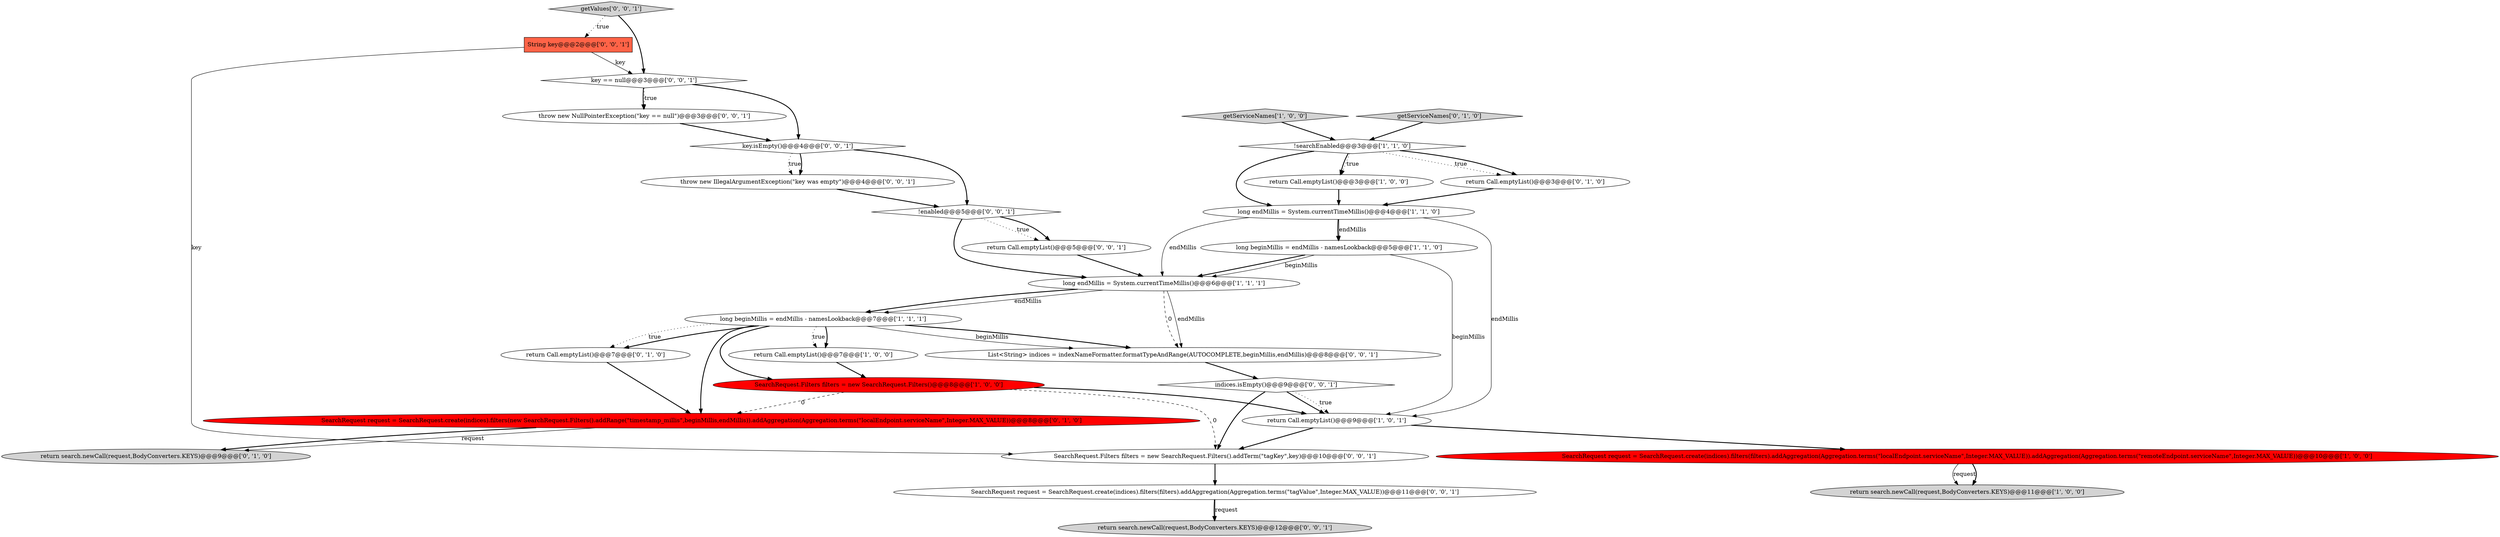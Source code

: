 digraph {
1 [style = filled, label = "SearchRequest.Filters filters = new SearchRequest.Filters()@@@8@@@['1', '0', '0']", fillcolor = red, shape = ellipse image = "AAA1AAABBB1BBB"];
27 [style = filled, label = "!enabled@@@5@@@['0', '0', '1']", fillcolor = white, shape = diamond image = "AAA0AAABBB3BBB"];
11 [style = filled, label = "!searchEnabled@@@3@@@['1', '1', '0']", fillcolor = white, shape = diamond image = "AAA0AAABBB1BBB"];
24 [style = filled, label = "return Call.emptyList()@@@5@@@['0', '0', '1']", fillcolor = white, shape = ellipse image = "AAA0AAABBB3BBB"];
20 [style = filled, label = "indices.isEmpty()@@@9@@@['0', '0', '1']", fillcolor = white, shape = diamond image = "AAA0AAABBB3BBB"];
0 [style = filled, label = "SearchRequest request = SearchRequest.create(indices).filters(filters).addAggregation(Aggregation.terms(\"localEndpoint.serviceName\",Integer.MAX_VALUE)).addAggregation(Aggregation.terms(\"remoteEndpoint.serviceName\",Integer.MAX_VALUE))@@@10@@@['1', '0', '0']", fillcolor = red, shape = ellipse image = "AAA1AAABBB1BBB"];
12 [style = filled, label = "return search.newCall(request,BodyConverters.KEYS)@@@9@@@['0', '1', '0']", fillcolor = lightgray, shape = ellipse image = "AAA0AAABBB2BBB"];
10 [style = filled, label = "long endMillis = System.currentTimeMillis()@@@4@@@['1', '1', '0']", fillcolor = white, shape = ellipse image = "AAA0AAABBB1BBB"];
26 [style = filled, label = "throw new NullPointerException(\"key == null\")@@@3@@@['0', '0', '1']", fillcolor = white, shape = ellipse image = "AAA0AAABBB3BBB"];
13 [style = filled, label = "return Call.emptyList()@@@3@@@['0', '1', '0']", fillcolor = white, shape = ellipse image = "AAA0AAABBB2BBB"];
4 [style = filled, label = "long beginMillis = endMillis - namesLookback@@@7@@@['1', '1', '1']", fillcolor = white, shape = ellipse image = "AAA0AAABBB1BBB"];
9 [style = filled, label = "getServiceNames['1', '0', '0']", fillcolor = lightgray, shape = diamond image = "AAA0AAABBB1BBB"];
18 [style = filled, label = "SearchRequest.Filters filters = new SearchRequest.Filters().addTerm(\"tagKey\",key)@@@10@@@['0', '0', '1']", fillcolor = white, shape = ellipse image = "AAA0AAABBB3BBB"];
8 [style = filled, label = "long endMillis = System.currentTimeMillis()@@@6@@@['1', '1', '1']", fillcolor = white, shape = ellipse image = "AAA0AAABBB1BBB"];
14 [style = filled, label = "SearchRequest request = SearchRequest.create(indices).filters(new SearchRequest.Filters().addRange(\"timestamp_millis\",beginMillis,endMillis)).addAggregation(Aggregation.terms(\"localEndpoint.serviceName\",Integer.MAX_VALUE))@@@8@@@['0', '1', '0']", fillcolor = red, shape = ellipse image = "AAA1AAABBB2BBB"];
2 [style = filled, label = "return Call.emptyList()@@@7@@@['1', '0', '0']", fillcolor = white, shape = ellipse image = "AAA0AAABBB1BBB"];
5 [style = filled, label = "return search.newCall(request,BodyConverters.KEYS)@@@11@@@['1', '0', '0']", fillcolor = lightgray, shape = ellipse image = "AAA0AAABBB1BBB"];
22 [style = filled, label = "key.isEmpty()@@@4@@@['0', '0', '1']", fillcolor = white, shape = diamond image = "AAA0AAABBB3BBB"];
7 [style = filled, label = "return Call.emptyList()@@@3@@@['1', '0', '0']", fillcolor = white, shape = ellipse image = "AAA0AAABBB1BBB"];
17 [style = filled, label = "String key@@@2@@@['0', '0', '1']", fillcolor = tomato, shape = box image = "AAA0AAABBB3BBB"];
6 [style = filled, label = "long beginMillis = endMillis - namesLookback@@@5@@@['1', '1', '0']", fillcolor = white, shape = ellipse image = "AAA0AAABBB1BBB"];
3 [style = filled, label = "return Call.emptyList()@@@9@@@['1', '0', '1']", fillcolor = white, shape = ellipse image = "AAA0AAABBB1BBB"];
28 [style = filled, label = "throw new IllegalArgumentException(\"key was empty\")@@@4@@@['0', '0', '1']", fillcolor = white, shape = ellipse image = "AAA0AAABBB3BBB"];
23 [style = filled, label = "SearchRequest request = SearchRequest.create(indices).filters(filters).addAggregation(Aggregation.terms(\"tagValue\",Integer.MAX_VALUE))@@@11@@@['0', '0', '1']", fillcolor = white, shape = ellipse image = "AAA0AAABBB3BBB"];
21 [style = filled, label = "return search.newCall(request,BodyConverters.KEYS)@@@12@@@['0', '0', '1']", fillcolor = lightgray, shape = ellipse image = "AAA0AAABBB3BBB"];
29 [style = filled, label = "getValues['0', '0', '1']", fillcolor = lightgray, shape = diamond image = "AAA0AAABBB3BBB"];
16 [style = filled, label = "getServiceNames['0', '1', '0']", fillcolor = lightgray, shape = diamond image = "AAA0AAABBB2BBB"];
15 [style = filled, label = "return Call.emptyList()@@@7@@@['0', '1', '0']", fillcolor = white, shape = ellipse image = "AAA0AAABBB2BBB"];
25 [style = filled, label = "List<String> indices = indexNameFormatter.formatTypeAndRange(AUTOCOMPLETE,beginMillis,endMillis)@@@8@@@['0', '0', '1']", fillcolor = white, shape = ellipse image = "AAA0AAABBB3BBB"];
19 [style = filled, label = "key == null@@@3@@@['0', '0', '1']", fillcolor = white, shape = diamond image = "AAA0AAABBB3BBB"];
11->7 [style = dotted, label="true"];
13->10 [style = bold, label=""];
10->8 [style = solid, label="endMillis"];
29->17 [style = dotted, label="true"];
4->14 [style = bold, label=""];
16->11 [style = bold, label=""];
6->3 [style = solid, label="beginMillis"];
9->11 [style = bold, label=""];
18->23 [style = bold, label=""];
15->14 [style = bold, label=""];
4->25 [style = bold, label=""];
1->14 [style = dashed, label="0"];
7->10 [style = bold, label=""];
10->6 [style = solid, label="endMillis"];
2->1 [style = bold, label=""];
4->15 [style = bold, label=""];
14->12 [style = solid, label="request"];
1->3 [style = bold, label=""];
22->28 [style = dotted, label="true"];
8->4 [style = solid, label="endMillis"];
22->28 [style = bold, label=""];
1->18 [style = dashed, label="0"];
20->3 [style = bold, label=""];
27->24 [style = dotted, label="true"];
11->13 [style = dotted, label="true"];
4->15 [style = dotted, label="true"];
4->2 [style = bold, label=""];
10->6 [style = bold, label=""];
3->0 [style = bold, label=""];
26->22 [style = bold, label=""];
0->5 [style = solid, label="request"];
3->18 [style = bold, label=""];
20->18 [style = bold, label=""];
25->20 [style = bold, label=""];
17->19 [style = solid, label="key"];
29->19 [style = bold, label=""];
22->27 [style = bold, label=""];
23->21 [style = bold, label=""];
11->10 [style = bold, label=""];
8->25 [style = solid, label="endMillis"];
19->26 [style = bold, label=""];
23->21 [style = solid, label="request"];
14->12 [style = bold, label=""];
11->13 [style = bold, label=""];
6->8 [style = bold, label=""];
17->18 [style = solid, label="key"];
20->3 [style = dotted, label="true"];
8->25 [style = dashed, label="0"];
27->24 [style = bold, label=""];
4->1 [style = bold, label=""];
28->27 [style = bold, label=""];
8->4 [style = bold, label=""];
24->8 [style = bold, label=""];
4->25 [style = solid, label="beginMillis"];
6->8 [style = solid, label="beginMillis"];
19->22 [style = bold, label=""];
27->8 [style = bold, label=""];
10->3 [style = solid, label="endMillis"];
4->2 [style = dotted, label="true"];
11->7 [style = bold, label=""];
19->26 [style = dotted, label="true"];
0->5 [style = bold, label=""];
}
